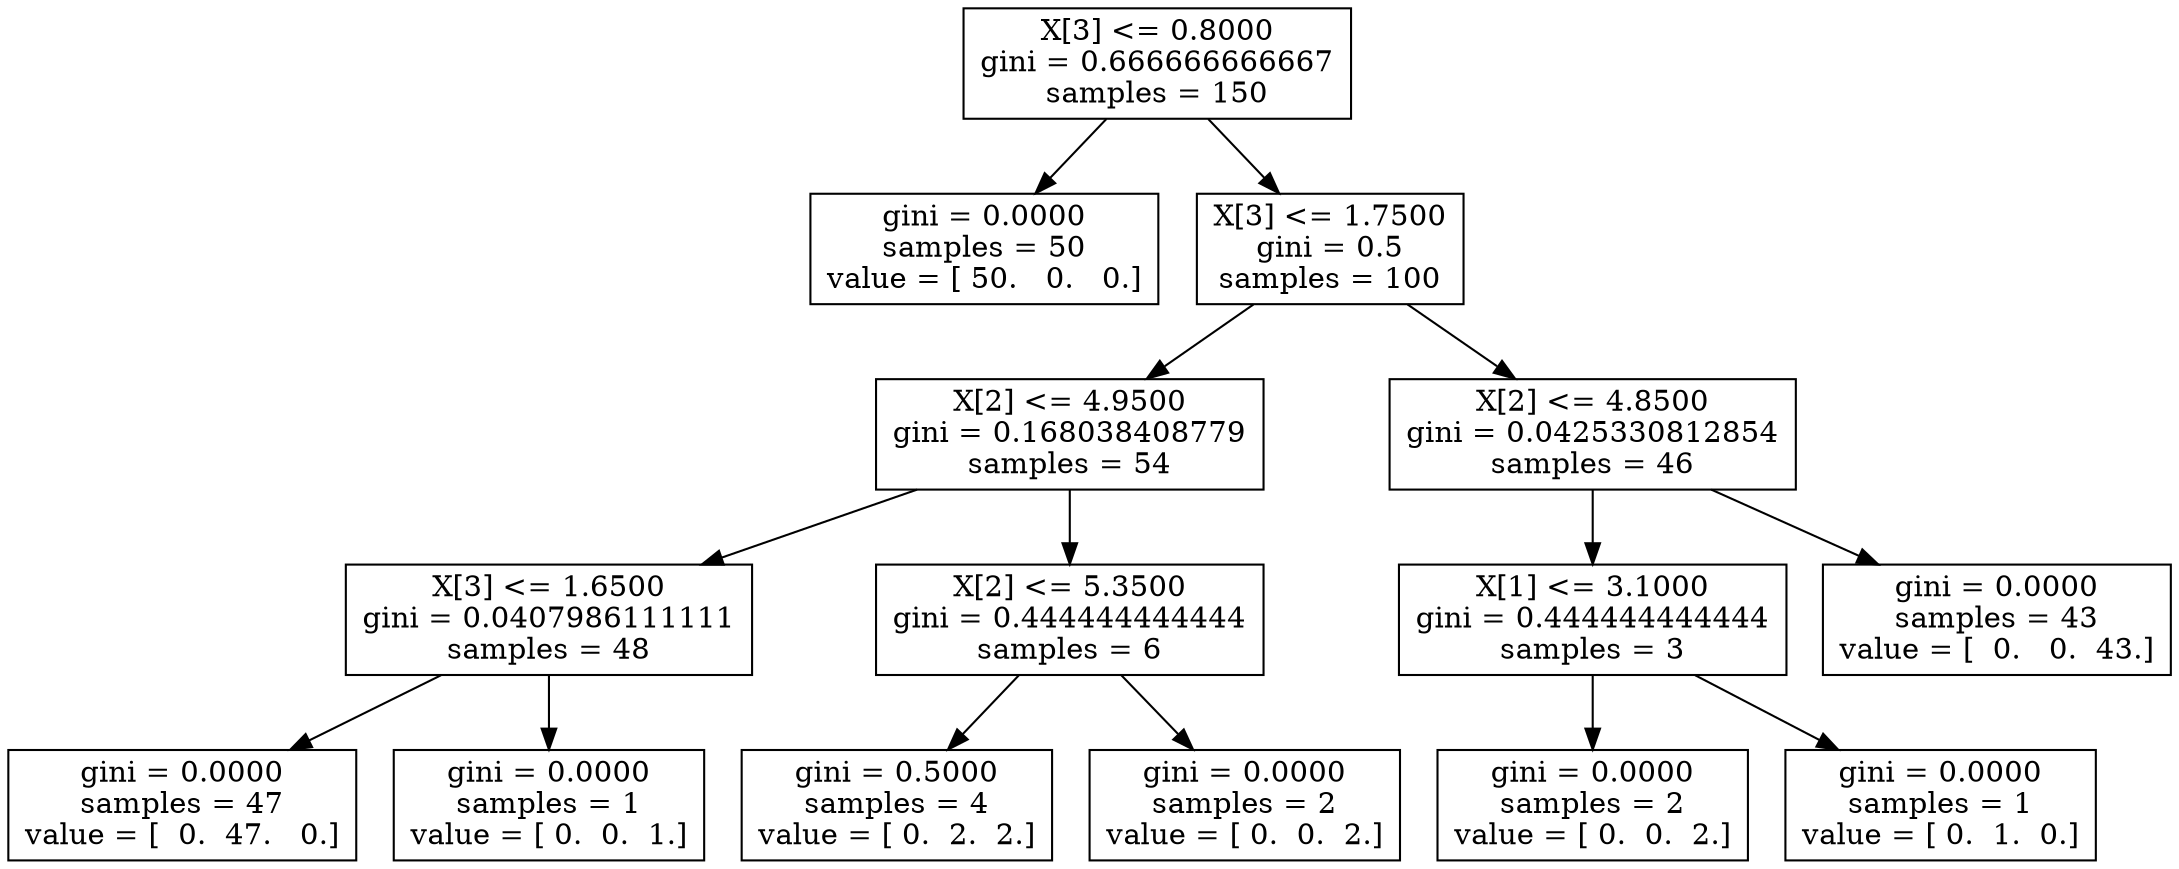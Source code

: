 digraph Tree {
0 [label="X[3] <= 0.8000\ngini = 0.666666666667\nsamples = 150", shape="box"] ;
1 [label="gini = 0.0000\nsamples = 50\nvalue = [ 50.   0.   0.]", shape="box"] ;
0 -> 1 ;
2 [label="X[3] <= 1.7500\ngini = 0.5\nsamples = 100", shape="box"] ;
0 -> 2 ;
3 [label="X[2] <= 4.9500\ngini = 0.168038408779\nsamples = 54", shape="box"] ;
2 -> 3 ;
4 [label="X[3] <= 1.6500\ngini = 0.0407986111111\nsamples = 48", shape="box"] ;
3 -> 4 ;
5 [label="gini = 0.0000\nsamples = 47\nvalue = [  0.  47.   0.]", shape="box"] ;
4 -> 5 ;
6 [label="gini = 0.0000\nsamples = 1\nvalue = [ 0.  0.  1.]", shape="box"] ;
4 -> 6 ;
7 [label="X[2] <= 5.3500\ngini = 0.444444444444\nsamples = 6", shape="box"] ;
3 -> 7 ;
8 [label="gini = 0.5000\nsamples = 4\nvalue = [ 0.  2.  2.]", shape="box"] ;
7 -> 8 ;
9 [label="gini = 0.0000\nsamples = 2\nvalue = [ 0.  0.  2.]", shape="box"] ;
7 -> 9 ;
10 [label="X[2] <= 4.8500\ngini = 0.0425330812854\nsamples = 46", shape="box"] ;
2 -> 10 ;
11 [label="X[1] <= 3.1000\ngini = 0.444444444444\nsamples = 3", shape="box"] ;
10 -> 11 ;
12 [label="gini = 0.0000\nsamples = 2\nvalue = [ 0.  0.  2.]", shape="box"] ;
11 -> 12 ;
13 [label="gini = 0.0000\nsamples = 1\nvalue = [ 0.  1.  0.]", shape="box"] ;
11 -> 13 ;
14 [label="gini = 0.0000\nsamples = 43\nvalue = [  0.   0.  43.]", shape="box"] ;
10 -> 14 ;
}